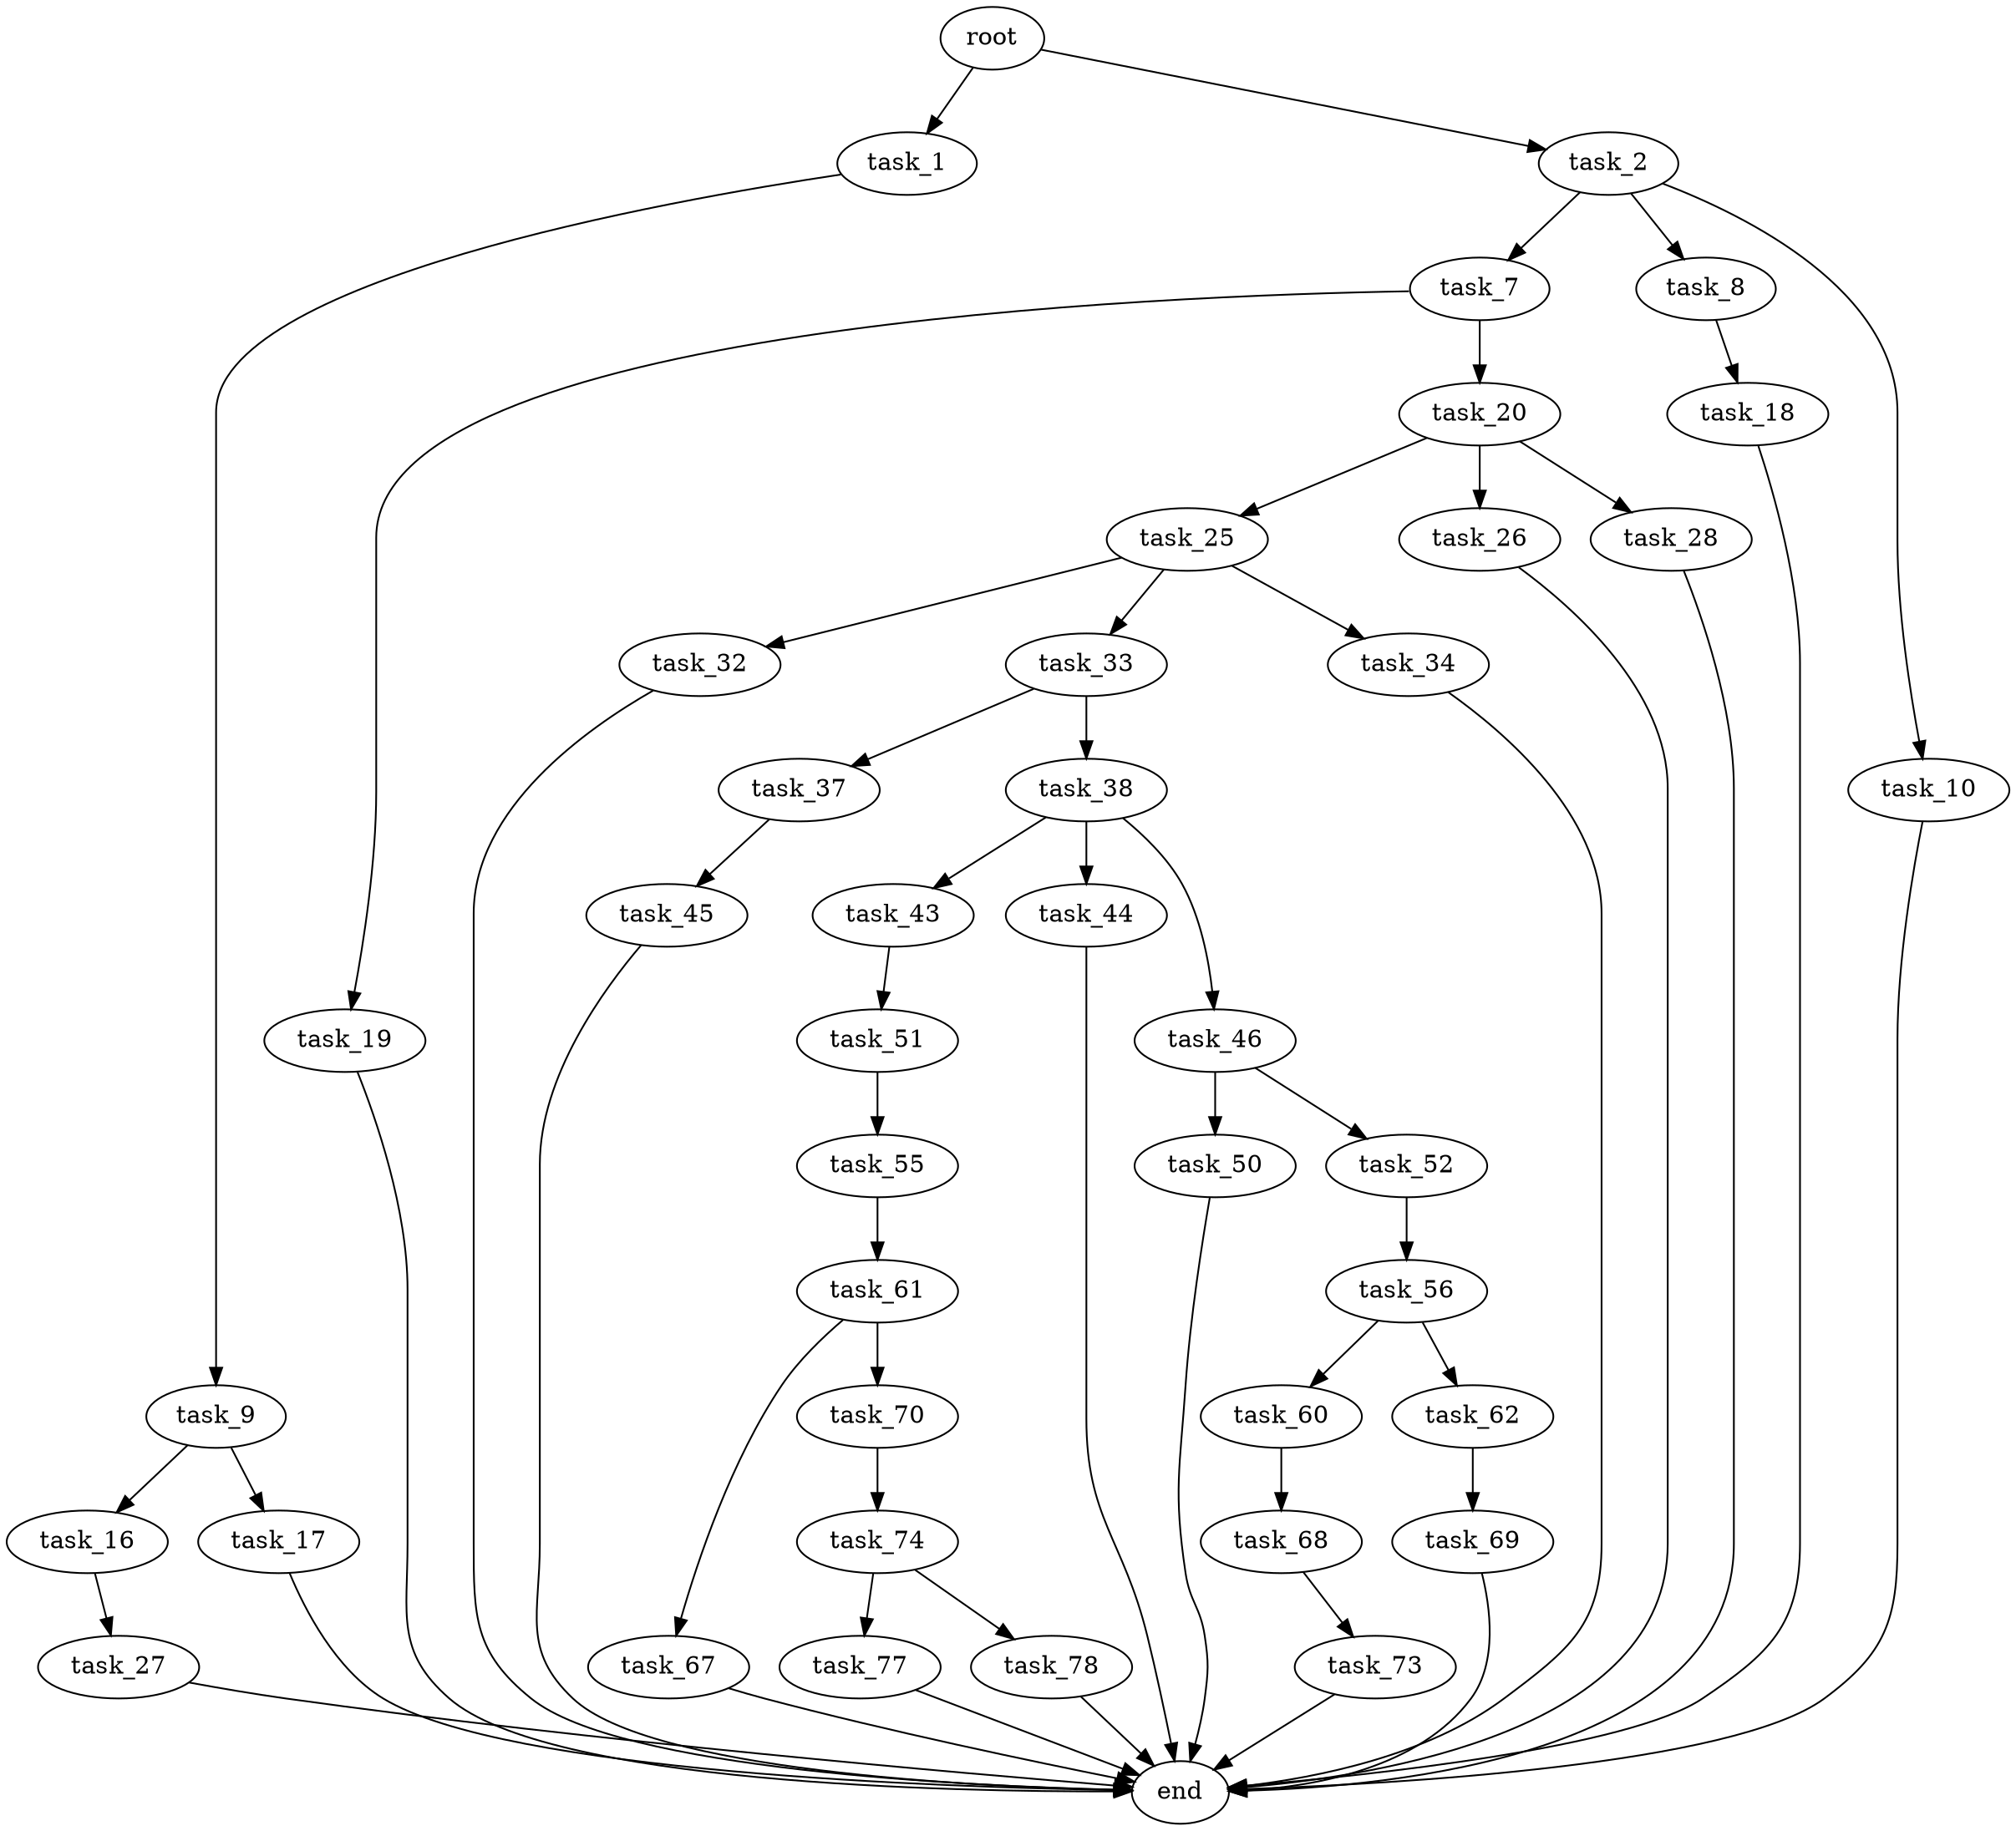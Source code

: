 digraph G {
  root [size="0.000000"];
  task_1 [size="16667779610.000000"];
  task_2 [size="74621966527.000000"];
  task_7 [size="11647661069.000000"];
  task_8 [size="1073741824000.000000"];
  task_9 [size="228199696291.000000"];
  task_10 [size="231928233984.000000"];
  task_16 [size="25349729387.000000"];
  task_17 [size="14847394337.000000"];
  task_18 [size="879999522465.000000"];
  task_19 [size="2111516907.000000"];
  task_20 [size="549755813888.000000"];
  task_25 [size="34591501844.000000"];
  task_26 [size="230992745159.000000"];
  task_27 [size="207967585743.000000"];
  task_28 [size="68719476736.000000"];
  task_32 [size="19520015903.000000"];
  task_33 [size="1433103821.000000"];
  task_34 [size="180880203482.000000"];
  task_37 [size="97379090961.000000"];
  task_38 [size="68719476736.000000"];
  task_43 [size="82898509910.000000"];
  task_44 [size="8589934592.000000"];
  task_45 [size="12222478229.000000"];
  task_46 [size="6736593060.000000"];
  task_50 [size="541652774160.000000"];
  task_51 [size="28417653266.000000"];
  task_52 [size="10180614887.000000"];
  task_55 [size="782757789696.000000"];
  task_56 [size="72471437856.000000"];
  task_60 [size="1073741824000.000000"];
  task_61 [size="13976730714.000000"];
  task_62 [size="61670818930.000000"];
  task_67 [size="3491523926.000000"];
  task_68 [size="1073741824000.000000"];
  task_69 [size="494981435558.000000"];
  task_70 [size="23555863090.000000"];
  task_73 [size="35731585969.000000"];
  task_74 [size="561630668516.000000"];
  task_77 [size="43872804255.000000"];
  task_78 [size="1636530628.000000"];
  end [size="0.000000"];

  root -> task_1 [size="1.000000"];
  root -> task_2 [size="1.000000"];
  task_1 -> task_9 [size="33554432.000000"];
  task_2 -> task_7 [size="209715200.000000"];
  task_2 -> task_8 [size="209715200.000000"];
  task_2 -> task_10 [size="209715200.000000"];
  task_7 -> task_19 [size="209715200.000000"];
  task_7 -> task_20 [size="209715200.000000"];
  task_8 -> task_18 [size="838860800.000000"];
  task_9 -> task_16 [size="838860800.000000"];
  task_9 -> task_17 [size="838860800.000000"];
  task_10 -> end [size="1.000000"];
  task_16 -> task_27 [size="536870912.000000"];
  task_17 -> end [size="1.000000"];
  task_18 -> end [size="1.000000"];
  task_19 -> end [size="1.000000"];
  task_20 -> task_25 [size="536870912.000000"];
  task_20 -> task_26 [size="536870912.000000"];
  task_20 -> task_28 [size="536870912.000000"];
  task_25 -> task_32 [size="75497472.000000"];
  task_25 -> task_33 [size="75497472.000000"];
  task_25 -> task_34 [size="75497472.000000"];
  task_26 -> end [size="1.000000"];
  task_27 -> end [size="1.000000"];
  task_28 -> end [size="1.000000"];
  task_32 -> end [size="1.000000"];
  task_33 -> task_37 [size="134217728.000000"];
  task_33 -> task_38 [size="134217728.000000"];
  task_34 -> end [size="1.000000"];
  task_37 -> task_45 [size="75497472.000000"];
  task_38 -> task_43 [size="134217728.000000"];
  task_38 -> task_44 [size="134217728.000000"];
  task_38 -> task_46 [size="134217728.000000"];
  task_43 -> task_51 [size="75497472.000000"];
  task_44 -> end [size="1.000000"];
  task_45 -> end [size="1.000000"];
  task_46 -> task_50 [size="209715200.000000"];
  task_46 -> task_52 [size="209715200.000000"];
  task_50 -> end [size="1.000000"];
  task_51 -> task_55 [size="679477248.000000"];
  task_52 -> task_56 [size="209715200.000000"];
  task_55 -> task_61 [size="679477248.000000"];
  task_56 -> task_60 [size="209715200.000000"];
  task_56 -> task_62 [size="209715200.000000"];
  task_60 -> task_68 [size="838860800.000000"];
  task_61 -> task_67 [size="679477248.000000"];
  task_61 -> task_70 [size="679477248.000000"];
  task_62 -> task_69 [size="134217728.000000"];
  task_67 -> end [size="1.000000"];
  task_68 -> task_73 [size="838860800.000000"];
  task_69 -> end [size="1.000000"];
  task_70 -> task_74 [size="411041792.000000"];
  task_73 -> end [size="1.000000"];
  task_74 -> task_77 [size="411041792.000000"];
  task_74 -> task_78 [size="411041792.000000"];
  task_77 -> end [size="1.000000"];
  task_78 -> end [size="1.000000"];
}
